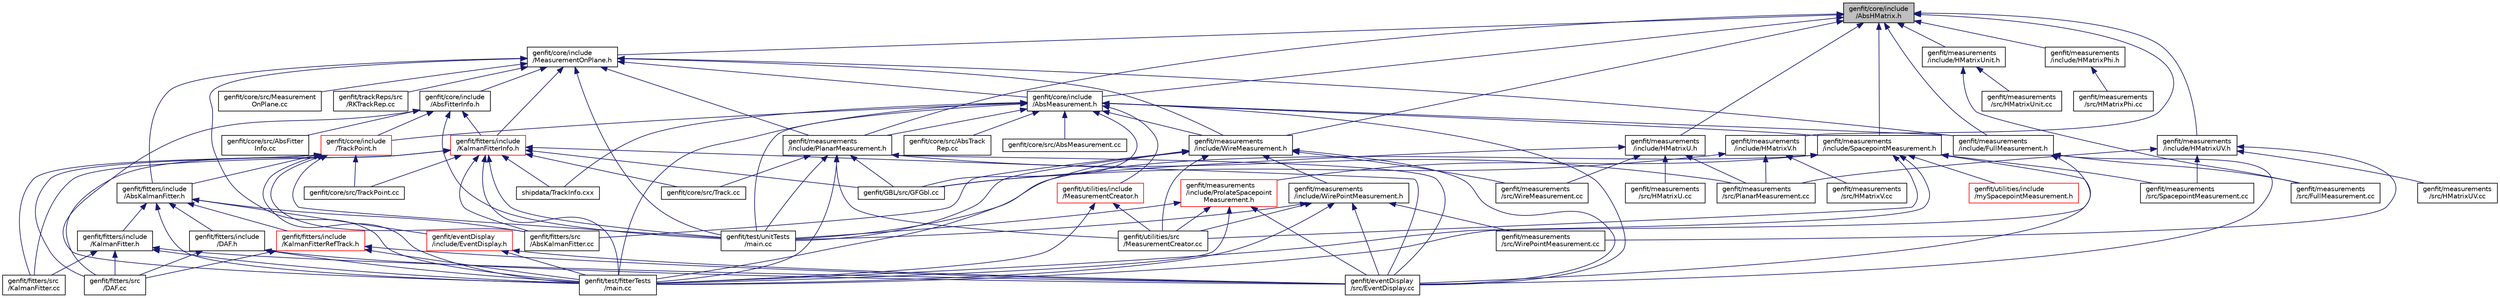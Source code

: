 digraph "genfit/core/include/AbsHMatrix.h"
{
 // LATEX_PDF_SIZE
  edge [fontname="Helvetica",fontsize="10",labelfontname="Helvetica",labelfontsize="10"];
  node [fontname="Helvetica",fontsize="10",shape=record];
  Node1 [label="genfit/core/include\l/AbsHMatrix.h",height=0.2,width=0.4,color="black", fillcolor="grey75", style="filled", fontcolor="black",tooltip=" "];
  Node1 -> Node2 [dir="back",color="midnightblue",fontsize="10",style="solid",fontname="Helvetica"];
  Node2 [label="genfit/core/include\l/MeasurementOnPlane.h",height=0.2,width=0.4,color="black", fillcolor="white", style="filled",URL="$MeasurementOnPlane_8h.html",tooltip=" "];
  Node2 -> Node3 [dir="back",color="midnightblue",fontsize="10",style="solid",fontname="Helvetica"];
  Node3 [label="genfit/core/include\l/AbsFitterInfo.h",height=0.2,width=0.4,color="black", fillcolor="white", style="filled",URL="$AbsFitterInfo_8h.html",tooltip=" "];
  Node3 -> Node4 [dir="back",color="midnightblue",fontsize="10",style="solid",fontname="Helvetica"];
  Node4 [label="genfit/core/include\l/TrackPoint.h",height=0.2,width=0.4,color="red", fillcolor="white", style="filled",URL="$TrackPoint_8h.html",tooltip=" "];
  Node4 -> Node8 [dir="back",color="midnightblue",fontsize="10",style="solid",fontname="Helvetica"];
  Node8 [label="genfit/core/src/TrackPoint.cc",height=0.2,width=0.4,color="black", fillcolor="white", style="filled",URL="$TrackPoint_8cc.html",tooltip=" "];
  Node4 -> Node36 [dir="back",color="midnightblue",fontsize="10",style="solid",fontname="Helvetica"];
  Node36 [label="genfit/fitters/include\l/AbsKalmanFitter.h",height=0.2,width=0.4,color="black", fillcolor="white", style="filled",URL="$AbsKalmanFitter_8h.html",tooltip=" "];
  Node36 -> Node9 [dir="back",color="midnightblue",fontsize="10",style="solid",fontname="Helvetica"];
  Node9 [label="genfit/eventDisplay\l/include/EventDisplay.h",height=0.2,width=0.4,color="red", fillcolor="white", style="filled",URL="$EventDisplay_8h.html",tooltip=" "];
  Node9 -> Node10 [dir="back",color="midnightblue",fontsize="10",style="solid",fontname="Helvetica"];
  Node10 [label="genfit/eventDisplay\l/src/EventDisplay.cc",height=0.2,width=0.4,color="black", fillcolor="white", style="filled",URL="$EventDisplay_8cc.html",tooltip=" "];
  Node9 -> Node11 [dir="back",color="midnightblue",fontsize="10",style="solid",fontname="Helvetica"];
  Node11 [label="genfit/test/fitterTests\l/main.cc",height=0.2,width=0.4,color="black", fillcolor="white", style="filled",URL="$fitterTests_2main_8cc.html",tooltip=" "];
  Node36 -> Node37 [dir="back",color="midnightblue",fontsize="10",style="solid",fontname="Helvetica"];
  Node37 [label="genfit/fitters/include\l/DAF.h",height=0.2,width=0.4,color="black", fillcolor="white", style="filled",URL="$DAF_8h.html",tooltip=" "];
  Node37 -> Node10 [dir="back",color="midnightblue",fontsize="10",style="solid",fontname="Helvetica"];
  Node37 -> Node17 [dir="back",color="midnightblue",fontsize="10",style="solid",fontname="Helvetica"];
  Node17 [label="genfit/fitters/src\l/DAF.cc",height=0.2,width=0.4,color="black", fillcolor="white", style="filled",URL="$DAF_8cc.html",tooltip=" "];
  Node37 -> Node11 [dir="back",color="midnightblue",fontsize="10",style="solid",fontname="Helvetica"];
  Node36 -> Node38 [dir="back",color="midnightblue",fontsize="10",style="solid",fontname="Helvetica"];
  Node38 [label="genfit/fitters/include\l/KalmanFitter.h",height=0.2,width=0.4,color="black", fillcolor="white", style="filled",URL="$KalmanFitter_8h.html",tooltip=" "];
  Node38 -> Node10 [dir="back",color="midnightblue",fontsize="10",style="solid",fontname="Helvetica"];
  Node38 -> Node17 [dir="back",color="midnightblue",fontsize="10",style="solid",fontname="Helvetica"];
  Node38 -> Node18 [dir="back",color="midnightblue",fontsize="10",style="solid",fontname="Helvetica"];
  Node18 [label="genfit/fitters/src\l/KalmanFitter.cc",height=0.2,width=0.4,color="black", fillcolor="white", style="filled",URL="$KalmanFitter_8cc.html",tooltip=" "];
  Node38 -> Node11 [dir="back",color="midnightblue",fontsize="10",style="solid",fontname="Helvetica"];
  Node36 -> Node39 [dir="back",color="midnightblue",fontsize="10",style="solid",fontname="Helvetica"];
  Node39 [label="genfit/fitters/include\l/KalmanFitterRefTrack.h",height=0.2,width=0.4,color="red", fillcolor="white", style="filled",URL="$KalmanFitterRefTrack_8h.html",tooltip=" "];
  Node39 -> Node10 [dir="back",color="midnightblue",fontsize="10",style="solid",fontname="Helvetica"];
  Node39 -> Node17 [dir="back",color="midnightblue",fontsize="10",style="solid",fontname="Helvetica"];
  Node39 -> Node11 [dir="back",color="midnightblue",fontsize="10",style="solid",fontname="Helvetica"];
  Node36 -> Node16 [dir="back",color="midnightblue",fontsize="10",style="solid",fontname="Helvetica"];
  Node16 [label="genfit/fitters/src\l/AbsKalmanFitter.cc",height=0.2,width=0.4,color="black", fillcolor="white", style="filled",URL="$AbsKalmanFitter_8cc.html",tooltip=" "];
  Node36 -> Node11 [dir="back",color="midnightblue",fontsize="10",style="solid",fontname="Helvetica"];
  Node4 -> Node16 [dir="back",color="midnightblue",fontsize="10",style="solid",fontname="Helvetica"];
  Node4 -> Node17 [dir="back",color="midnightblue",fontsize="10",style="solid",fontname="Helvetica"];
  Node4 -> Node18 [dir="back",color="midnightblue",fontsize="10",style="solid",fontname="Helvetica"];
  Node4 -> Node11 [dir="back",color="midnightblue",fontsize="10",style="solid",fontname="Helvetica"];
  Node4 -> Node33 [dir="back",color="midnightblue",fontsize="10",style="solid",fontname="Helvetica"];
  Node33 [label="genfit/test/unitTests\l/main.cc",height=0.2,width=0.4,color="black", fillcolor="white", style="filled",URL="$unitTests_2main_8cc.html",tooltip=" "];
  Node3 -> Node40 [dir="back",color="midnightblue",fontsize="10",style="solid",fontname="Helvetica"];
  Node40 [label="genfit/core/src/AbsFitter\lInfo.cc",height=0.2,width=0.4,color="black", fillcolor="white", style="filled",URL="$AbsFitterInfo_8cc.html",tooltip=" "];
  Node3 -> Node41 [dir="back",color="midnightblue",fontsize="10",style="solid",fontname="Helvetica"];
  Node41 [label="genfit/fitters/include\l/KalmanFitterInfo.h",height=0.2,width=0.4,color="red", fillcolor="white", style="filled",URL="$KalmanFitterInfo_8h.html",tooltip=" "];
  Node41 -> Node7 [dir="back",color="midnightblue",fontsize="10",style="solid",fontname="Helvetica"];
  Node7 [label="genfit/core/src/Track.cc",height=0.2,width=0.4,color="black", fillcolor="white", style="filled",URL="$Track_8cc.html",tooltip=" "];
  Node41 -> Node8 [dir="back",color="midnightblue",fontsize="10",style="solid",fontname="Helvetica"];
  Node41 -> Node10 [dir="back",color="midnightblue",fontsize="10",style="solid",fontname="Helvetica"];
  Node41 -> Node16 [dir="back",color="midnightblue",fontsize="10",style="solid",fontname="Helvetica"];
  Node41 -> Node17 [dir="back",color="midnightblue",fontsize="10",style="solid",fontname="Helvetica"];
  Node41 -> Node18 [dir="back",color="midnightblue",fontsize="10",style="solid",fontname="Helvetica"];
  Node41 -> Node21 [dir="back",color="midnightblue",fontsize="10",style="solid",fontname="Helvetica"];
  Node21 [label="genfit/GBL/src/GFGbl.cc",height=0.2,width=0.4,color="black", fillcolor="white", style="filled",URL="$GFGbl_8cc.html",tooltip=" "];
  Node41 -> Node11 [dir="back",color="midnightblue",fontsize="10",style="solid",fontname="Helvetica"];
  Node41 -> Node33 [dir="back",color="midnightblue",fontsize="10",style="solid",fontname="Helvetica"];
  Node41 -> Node35 [dir="back",color="midnightblue",fontsize="10",style="solid",fontname="Helvetica"];
  Node35 [label="shipdata/TrackInfo.cxx",height=0.2,width=0.4,color="black", fillcolor="white", style="filled",URL="$TrackInfo_8cxx.html",tooltip=" "];
  Node3 -> Node11 [dir="back",color="midnightblue",fontsize="10",style="solid",fontname="Helvetica"];
  Node3 -> Node33 [dir="back",color="midnightblue",fontsize="10",style="solid",fontname="Helvetica"];
  Node2 -> Node42 [dir="back",color="midnightblue",fontsize="10",style="solid",fontname="Helvetica"];
  Node42 [label="genfit/core/include\l/AbsMeasurement.h",height=0.2,width=0.4,color="black", fillcolor="white", style="filled",URL="$AbsMeasurement_8h.html",tooltip=" "];
  Node42 -> Node4 [dir="back",color="midnightblue",fontsize="10",style="solid",fontname="Helvetica"];
  Node42 -> Node43 [dir="back",color="midnightblue",fontsize="10",style="solid",fontname="Helvetica"];
  Node43 [label="genfit/core/src/AbsMeasurement.cc",height=0.2,width=0.4,color="black", fillcolor="white", style="filled",URL="$AbsMeasurement_8cc.html",tooltip=" "];
  Node42 -> Node44 [dir="back",color="midnightblue",fontsize="10",style="solid",fontname="Helvetica"];
  Node44 [label="genfit/core/src/AbsTrack\lRep.cc",height=0.2,width=0.4,color="black", fillcolor="white", style="filled",URL="$AbsTrackRep_8cc.html",tooltip=" "];
  Node42 -> Node10 [dir="back",color="midnightblue",fontsize="10",style="solid",fontname="Helvetica"];
  Node42 -> Node21 [dir="back",color="midnightblue",fontsize="10",style="solid",fontname="Helvetica"];
  Node42 -> Node45 [dir="back",color="midnightblue",fontsize="10",style="solid",fontname="Helvetica"];
  Node45 [label="genfit/measurements\l/include/FullMeasurement.h",height=0.2,width=0.4,color="black", fillcolor="white", style="filled",URL="$FullMeasurement_8h.html",tooltip=" "];
  Node45 -> Node10 [dir="back",color="midnightblue",fontsize="10",style="solid",fontname="Helvetica"];
  Node45 -> Node46 [dir="back",color="midnightblue",fontsize="10",style="solid",fontname="Helvetica"];
  Node46 [label="genfit/measurements\l/src/FullMeasurement.cc",height=0.2,width=0.4,color="black", fillcolor="white", style="filled",URL="$FullMeasurement_8cc.html",tooltip=" "];
  Node45 -> Node11 [dir="back",color="midnightblue",fontsize="10",style="solid",fontname="Helvetica"];
  Node42 -> Node47 [dir="back",color="midnightblue",fontsize="10",style="solid",fontname="Helvetica"];
  Node47 [label="genfit/measurements\l/include/PlanarMeasurement.h",height=0.2,width=0.4,color="black", fillcolor="white", style="filled",URL="$PlanarMeasurement_8h.html",tooltip=" "];
  Node47 -> Node7 [dir="back",color="midnightblue",fontsize="10",style="solid",fontname="Helvetica"];
  Node47 -> Node10 [dir="back",color="midnightblue",fontsize="10",style="solid",fontname="Helvetica"];
  Node47 -> Node21 [dir="back",color="midnightblue",fontsize="10",style="solid",fontname="Helvetica"];
  Node47 -> Node48 [dir="back",color="midnightblue",fontsize="10",style="solid",fontname="Helvetica"];
  Node48 [label="genfit/measurements\l/src/PlanarMeasurement.cc",height=0.2,width=0.4,color="black", fillcolor="white", style="filled",URL="$PlanarMeasurement_8cc.html",tooltip=" "];
  Node47 -> Node11 [dir="back",color="midnightblue",fontsize="10",style="solid",fontname="Helvetica"];
  Node47 -> Node33 [dir="back",color="midnightblue",fontsize="10",style="solid",fontname="Helvetica"];
  Node47 -> Node49 [dir="back",color="midnightblue",fontsize="10",style="solid",fontname="Helvetica"];
  Node49 [label="genfit/utilities/src\l/MeasurementCreator.cc",height=0.2,width=0.4,color="black", fillcolor="white", style="filled",URL="$MeasurementCreator_8cc.html",tooltip=" "];
  Node42 -> Node50 [dir="back",color="midnightblue",fontsize="10",style="solid",fontname="Helvetica"];
  Node50 [label="genfit/measurements\l/include/SpacepointMeasurement.h",height=0.2,width=0.4,color="black", fillcolor="white", style="filled",URL="$SpacepointMeasurement_8h.html",tooltip=" "];
  Node50 -> Node10 [dir="back",color="midnightblue",fontsize="10",style="solid",fontname="Helvetica"];
  Node50 -> Node51 [dir="back",color="midnightblue",fontsize="10",style="solid",fontname="Helvetica"];
  Node51 [label="genfit/measurements\l/include/ProlateSpacepoint\lMeasurement.h",height=0.2,width=0.4,color="red", fillcolor="white", style="filled",URL="$ProlateSpacepointMeasurement_8h.html",tooltip=" "];
  Node51 -> Node10 [dir="back",color="midnightblue",fontsize="10",style="solid",fontname="Helvetica"];
  Node51 -> Node11 [dir="back",color="midnightblue",fontsize="10",style="solid",fontname="Helvetica"];
  Node51 -> Node33 [dir="back",color="midnightblue",fontsize="10",style="solid",fontname="Helvetica"];
  Node51 -> Node49 [dir="back",color="midnightblue",fontsize="10",style="solid",fontname="Helvetica"];
  Node50 -> Node53 [dir="back",color="midnightblue",fontsize="10",style="solid",fontname="Helvetica"];
  Node53 [label="genfit/measurements\l/src/SpacepointMeasurement.cc",height=0.2,width=0.4,color="black", fillcolor="white", style="filled",URL="$SpacepointMeasurement_8cc.html",tooltip=" "];
  Node50 -> Node11 [dir="back",color="midnightblue",fontsize="10",style="solid",fontname="Helvetica"];
  Node50 -> Node33 [dir="back",color="midnightblue",fontsize="10",style="solid",fontname="Helvetica"];
  Node50 -> Node54 [dir="back",color="midnightblue",fontsize="10",style="solid",fontname="Helvetica"];
  Node54 [label="genfit/utilities/include\l/mySpacepointMeasurement.h",height=0.2,width=0.4,color="red", fillcolor="white", style="filled",URL="$mySpacepointMeasurement_8h.html",tooltip=" "];
  Node50 -> Node49 [dir="back",color="midnightblue",fontsize="10",style="solid",fontname="Helvetica"];
  Node42 -> Node55 [dir="back",color="midnightblue",fontsize="10",style="solid",fontname="Helvetica"];
  Node55 [label="genfit/measurements\l/include/WireMeasurement.h",height=0.2,width=0.4,color="black", fillcolor="white", style="filled",URL="$WireMeasurement_8h.html",tooltip=" "];
  Node55 -> Node10 [dir="back",color="midnightblue",fontsize="10",style="solid",fontname="Helvetica"];
  Node55 -> Node16 [dir="back",color="midnightblue",fontsize="10",style="solid",fontname="Helvetica"];
  Node55 -> Node56 [dir="back",color="midnightblue",fontsize="10",style="solid",fontname="Helvetica"];
  Node56 [label="genfit/measurements\l/include/WirePointMeasurement.h",height=0.2,width=0.4,color="black", fillcolor="white", style="filled",URL="$WirePointMeasurement_8h.html",tooltip=" "];
  Node56 -> Node10 [dir="back",color="midnightblue",fontsize="10",style="solid",fontname="Helvetica"];
  Node56 -> Node57 [dir="back",color="midnightblue",fontsize="10",style="solid",fontname="Helvetica"];
  Node57 [label="genfit/measurements\l/src/WirePointMeasurement.cc",height=0.2,width=0.4,color="black", fillcolor="white", style="filled",URL="$WirePointMeasurement_8cc.html",tooltip=" "];
  Node56 -> Node11 [dir="back",color="midnightblue",fontsize="10",style="solid",fontname="Helvetica"];
  Node56 -> Node33 [dir="back",color="midnightblue",fontsize="10",style="solid",fontname="Helvetica"];
  Node56 -> Node49 [dir="back",color="midnightblue",fontsize="10",style="solid",fontname="Helvetica"];
  Node55 -> Node58 [dir="back",color="midnightblue",fontsize="10",style="solid",fontname="Helvetica"];
  Node58 [label="genfit/measurements\l/src/WireMeasurement.cc",height=0.2,width=0.4,color="black", fillcolor="white", style="filled",URL="$WireMeasurement_8cc.html",tooltip=" "];
  Node55 -> Node11 [dir="back",color="midnightblue",fontsize="10",style="solid",fontname="Helvetica"];
  Node55 -> Node33 [dir="back",color="midnightblue",fontsize="10",style="solid",fontname="Helvetica"];
  Node55 -> Node49 [dir="back",color="midnightblue",fontsize="10",style="solid",fontname="Helvetica"];
  Node42 -> Node11 [dir="back",color="midnightblue",fontsize="10",style="solid",fontname="Helvetica"];
  Node42 -> Node33 [dir="back",color="midnightblue",fontsize="10",style="solid",fontname="Helvetica"];
  Node42 -> Node59 [dir="back",color="midnightblue",fontsize="10",style="solid",fontname="Helvetica"];
  Node59 [label="genfit/utilities/include\l/MeasurementCreator.h",height=0.2,width=0.4,color="red", fillcolor="white", style="filled",URL="$MeasurementCreator_8h.html",tooltip=" "];
  Node59 -> Node11 [dir="back",color="midnightblue",fontsize="10",style="solid",fontname="Helvetica"];
  Node59 -> Node49 [dir="back",color="midnightblue",fontsize="10",style="solid",fontname="Helvetica"];
  Node42 -> Node35 [dir="back",color="midnightblue",fontsize="10",style="solid",fontname="Helvetica"];
  Node2 -> Node60 [dir="back",color="midnightblue",fontsize="10",style="solid",fontname="Helvetica"];
  Node60 [label="genfit/core/src/Measurement\lOnPlane.cc",height=0.2,width=0.4,color="black", fillcolor="white", style="filled",URL="$MeasurementOnPlane_8cc.html",tooltip=" "];
  Node2 -> Node36 [dir="back",color="midnightblue",fontsize="10",style="solid",fontname="Helvetica"];
  Node2 -> Node41 [dir="back",color="midnightblue",fontsize="10",style="solid",fontname="Helvetica"];
  Node2 -> Node45 [dir="back",color="midnightblue",fontsize="10",style="solid",fontname="Helvetica"];
  Node2 -> Node47 [dir="back",color="midnightblue",fontsize="10",style="solid",fontname="Helvetica"];
  Node2 -> Node55 [dir="back",color="midnightblue",fontsize="10",style="solid",fontname="Helvetica"];
  Node2 -> Node11 [dir="back",color="midnightblue",fontsize="10",style="solid",fontname="Helvetica"];
  Node2 -> Node33 [dir="back",color="midnightblue",fontsize="10",style="solid",fontname="Helvetica"];
  Node2 -> Node61 [dir="back",color="midnightblue",fontsize="10",style="solid",fontname="Helvetica"];
  Node61 [label="genfit/trackReps/src\l/RKTrackRep.cc",height=0.2,width=0.4,color="black", fillcolor="white", style="filled",URL="$RKTrackRep_8cc.html",tooltip=" "];
  Node1 -> Node42 [dir="back",color="midnightblue",fontsize="10",style="solid",fontname="Helvetica"];
  Node1 -> Node45 [dir="back",color="midnightblue",fontsize="10",style="solid",fontname="Helvetica"];
  Node1 -> Node62 [dir="back",color="midnightblue",fontsize="10",style="solid",fontname="Helvetica"];
  Node62 [label="genfit/measurements\l/include/HMatrixPhi.h",height=0.2,width=0.4,color="black", fillcolor="white", style="filled",URL="$HMatrixPhi_8h.html",tooltip=" "];
  Node62 -> Node63 [dir="back",color="midnightblue",fontsize="10",style="solid",fontname="Helvetica"];
  Node63 [label="genfit/measurements\l/src/HMatrixPhi.cc",height=0.2,width=0.4,color="black", fillcolor="white", style="filled",URL="$HMatrixPhi_8cc.html",tooltip=" "];
  Node1 -> Node64 [dir="back",color="midnightblue",fontsize="10",style="solid",fontname="Helvetica"];
  Node64 [label="genfit/measurements\l/include/HMatrixU.h",height=0.2,width=0.4,color="black", fillcolor="white", style="filled",URL="$HMatrixU_8h.html",tooltip=" "];
  Node64 -> Node21 [dir="back",color="midnightblue",fontsize="10",style="solid",fontname="Helvetica"];
  Node64 -> Node65 [dir="back",color="midnightblue",fontsize="10",style="solid",fontname="Helvetica"];
  Node65 [label="genfit/measurements\l/src/HMatrixU.cc",height=0.2,width=0.4,color="black", fillcolor="white", style="filled",URL="$HMatrixU_8cc.html",tooltip=" "];
  Node64 -> Node48 [dir="back",color="midnightblue",fontsize="10",style="solid",fontname="Helvetica"];
  Node64 -> Node58 [dir="back",color="midnightblue",fontsize="10",style="solid",fontname="Helvetica"];
  Node1 -> Node66 [dir="back",color="midnightblue",fontsize="10",style="solid",fontname="Helvetica"];
  Node66 [label="genfit/measurements\l/include/HMatrixUnit.h",height=0.2,width=0.4,color="black", fillcolor="white", style="filled",URL="$HMatrixUnit_8h.html",tooltip=" "];
  Node66 -> Node46 [dir="back",color="midnightblue",fontsize="10",style="solid",fontname="Helvetica"];
  Node66 -> Node67 [dir="back",color="midnightblue",fontsize="10",style="solid",fontname="Helvetica"];
  Node67 [label="genfit/measurements\l/src/HMatrixUnit.cc",height=0.2,width=0.4,color="black", fillcolor="white", style="filled",URL="$HMatrixUnit_8cc.html",tooltip=" "];
  Node1 -> Node68 [dir="back",color="midnightblue",fontsize="10",style="solid",fontname="Helvetica"];
  Node68 [label="genfit/measurements\l/include/HMatrixUV.h",height=0.2,width=0.4,color="black", fillcolor="white", style="filled",URL="$HMatrixUV_8h.html",tooltip=" "];
  Node68 -> Node69 [dir="back",color="midnightblue",fontsize="10",style="solid",fontname="Helvetica"];
  Node69 [label="genfit/measurements\l/src/HMatrixUV.cc",height=0.2,width=0.4,color="black", fillcolor="white", style="filled",URL="$HMatrixUV_8cc.html",tooltip=" "];
  Node68 -> Node48 [dir="back",color="midnightblue",fontsize="10",style="solid",fontname="Helvetica"];
  Node68 -> Node53 [dir="back",color="midnightblue",fontsize="10",style="solid",fontname="Helvetica"];
  Node68 -> Node57 [dir="back",color="midnightblue",fontsize="10",style="solid",fontname="Helvetica"];
  Node1 -> Node70 [dir="back",color="midnightblue",fontsize="10",style="solid",fontname="Helvetica"];
  Node70 [label="genfit/measurements\l/include/HMatrixV.h",height=0.2,width=0.4,color="black", fillcolor="white", style="filled",URL="$HMatrixV_8h.html",tooltip=" "];
  Node70 -> Node21 [dir="back",color="midnightblue",fontsize="10",style="solid",fontname="Helvetica"];
  Node70 -> Node71 [dir="back",color="midnightblue",fontsize="10",style="solid",fontname="Helvetica"];
  Node71 [label="genfit/measurements\l/src/HMatrixV.cc",height=0.2,width=0.4,color="black", fillcolor="white", style="filled",URL="$HMatrixV_8cc.html",tooltip=" "];
  Node70 -> Node48 [dir="back",color="midnightblue",fontsize="10",style="solid",fontname="Helvetica"];
  Node1 -> Node47 [dir="back",color="midnightblue",fontsize="10",style="solid",fontname="Helvetica"];
  Node1 -> Node50 [dir="back",color="midnightblue",fontsize="10",style="solid",fontname="Helvetica"];
  Node1 -> Node55 [dir="back",color="midnightblue",fontsize="10",style="solid",fontname="Helvetica"];
}
